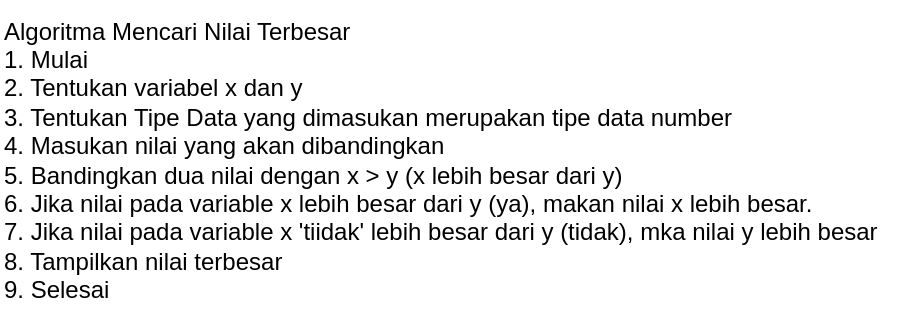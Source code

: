 <mxfile version="22.0.6" type="github" pages="2">
  <diagram name="Nilai Terbesar" id="3HI-eR-b4zqOnc6hEsLk">
    <mxGraphModel dx="1583" dy="365" grid="1" gridSize="10" guides="1" tooltips="1" connect="1" arrows="1" fold="1" page="1" pageScale="1" pageWidth="850" pageHeight="1100" math="0" shadow="0">
      <root>
        <mxCell id="0" />
        <mxCell id="1" parent="0" />
        <mxCell id="kJ0eJdsixtMQMBE_Rjwo-1" value="Algoritma Mencari Nilai Terbesar&lt;br&gt;1. Mulai&lt;br&gt;2. Tentukan variabel x dan y&lt;br&gt;3. Tentukan Tipe Data yang dimasukan merupakan tipe data number&lt;br&gt;4. Masukan nilai yang akan dibandingkan&lt;br&gt;5. Bandingkan dua nilai dengan x &amp;gt; y (x lebih besar dari y)&lt;br&gt;6. Jika nilai pada variable x lebih besar dari y (ya), makan nilai x lebih besar.&lt;br&gt;7. Jika nilai pada variable x &#39;tiidak&#39; lebih besar dari y (tidak), mka nilai y lebih besar&lt;br&gt;8. Tampilkan nilai terbesar&lt;br&gt;9. Selesai" style="text;html=1;align=left;verticalAlign=middle;resizable=0;points=[];autosize=1;strokeColor=none;fillColor=none;" vertex="1" parent="1">
          <mxGeometry x="-160" y="40" width="460" height="160" as="geometry" />
        </mxCell>
      </root>
    </mxGraphModel>
  </diagram>
  <diagram id="eLwEktWA-whOgs-0-oCd" name="Ganjil Genap">
    <mxGraphModel dx="880" dy="438" grid="1" gridSize="10" guides="1" tooltips="1" connect="1" arrows="1" fold="1" page="1" pageScale="1" pageWidth="850" pageHeight="1100" math="0" shadow="0">
      <root>
        <mxCell id="0" />
        <mxCell id="1" parent="0" />
        <mxCell id="enInhKttI4WgjkYJBGPb-1" value="Algortima Mengecek Apakah Bilangan merupakan Bilangan Ganjil atau Genap&lt;br&gt;1. Mulai&lt;br&gt;2. Tentukan tipe data dari nilai yang akan di cek yaitu tipe data num&lt;br&gt;3. Masukan nilai yang akan dicek&lt;br&gt;4. Modulo bilangan dengan 2&lt;br&gt;5. Jika sisa bagi nilai yang dimodulo dengan 2 = 0, maka nilai merupakan bilangan genap&lt;br&gt;6. Jika sisa bagi nilai yang dimodulo dengan 2 = 1, maka nilai merupakan bilangan ganjil&lt;br&gt;7. Cetak &#39; Nilai merupakan bilangan + &#39; ganjil atau genap&lt;br&gt;8. Selesai" style="text;html=1;align=left;verticalAlign=middle;resizable=0;points=[];autosize=1;strokeColor=none;fillColor=none;" vertex="1" parent="1">
          <mxGeometry x="120" y="40" width="500" height="140" as="geometry" />
        </mxCell>
      </root>
    </mxGraphModel>
  </diagram>
</mxfile>
